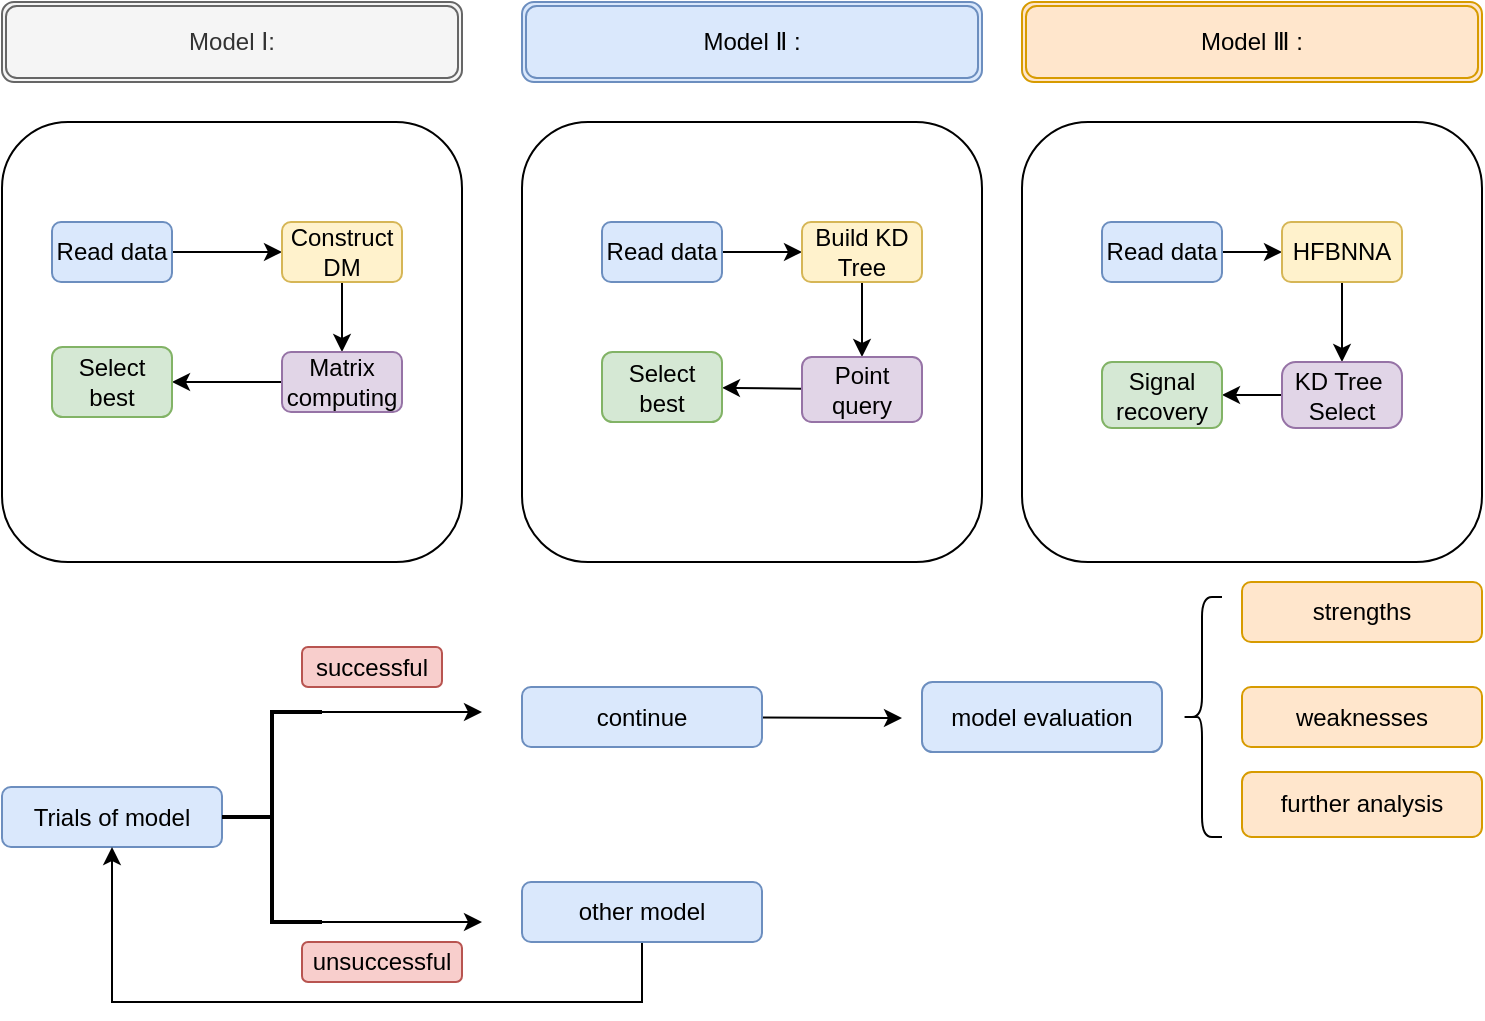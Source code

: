 <mxfile>
    <diagram name="第 1 页" id="RhUWfi05FmRQBHy3pZ3p">
        <mxGraphModel dx="1002" dy="563" grid="1" gridSize="10" guides="1" tooltips="1" connect="1" arrows="1" fold="1" page="1" pageScale="1" pageWidth="827" pageHeight="1169" math="0" shadow="0">
            <root>
                <mxCell id="0"/>
                <mxCell id="1" parent="0"/>
                <mxCell id="RASjmOdxJzoFBqnvzYFF-1" value="Trials of model" style="rounded=1;whiteSpace=wrap;html=1;fillColor=#dae8fc;strokeColor=#6c8ebf;" parent="1" vertex="1">
                    <mxGeometry x="20" y="412.5" width="110" height="30" as="geometry"/>
                </mxCell>
                <mxCell id="RASjmOdxJzoFBqnvzYFF-9" style="edgeStyle=none;rounded=0;orthogonalLoop=1;jettySize=auto;html=1;exitX=1;exitY=0;exitDx=0;exitDy=0;exitPerimeter=0;" parent="1" source="RASjmOdxJzoFBqnvzYFF-7" edge="1">
                    <mxGeometry relative="1" as="geometry">
                        <mxPoint x="260" y="375" as="targetPoint"/>
                    </mxGeometry>
                </mxCell>
                <mxCell id="RASjmOdxJzoFBqnvzYFF-10" style="edgeStyle=none;rounded=0;orthogonalLoop=1;jettySize=auto;html=1;exitX=1;exitY=1;exitDx=0;exitDy=0;exitPerimeter=0;" parent="1" source="RASjmOdxJzoFBqnvzYFF-7" edge="1">
                    <mxGeometry relative="1" as="geometry">
                        <mxPoint x="260" y="480" as="targetPoint"/>
                    </mxGeometry>
                </mxCell>
                <mxCell id="RASjmOdxJzoFBqnvzYFF-7" value="" style="strokeWidth=2;html=1;shape=mxgraph.flowchart.annotation_2;align=left;labelPosition=right;pointerEvents=1;" parent="1" vertex="1">
                    <mxGeometry x="130" y="375" width="50" height="105" as="geometry"/>
                </mxCell>
                <mxCell id="RASjmOdxJzoFBqnvzYFF-8" value="successful" style="rounded=1;whiteSpace=wrap;html=1;fillColor=#f8cecc;strokeColor=#b85450;" parent="1" vertex="1">
                    <mxGeometry x="170" y="342.5" width="70" height="20" as="geometry"/>
                </mxCell>
                <mxCell id="RASjmOdxJzoFBqnvzYFF-11" value="unsuccessful" style="rounded=1;whiteSpace=wrap;html=1;fillColor=#f8cecc;strokeColor=#b85450;" parent="1" vertex="1">
                    <mxGeometry x="170" y="490" width="80" height="20" as="geometry"/>
                </mxCell>
                <mxCell id="RASjmOdxJzoFBqnvzYFF-15" style="edgeStyle=none;rounded=0;orthogonalLoop=1;jettySize=auto;html=1;" parent="1" source="RASjmOdxJzoFBqnvzYFF-12" edge="1">
                    <mxGeometry relative="1" as="geometry">
                        <mxPoint x="470" y="378" as="targetPoint"/>
                    </mxGeometry>
                </mxCell>
                <mxCell id="RASjmOdxJzoFBqnvzYFF-12" value="continue" style="rounded=1;whiteSpace=wrap;html=1;fillColor=#dae8fc;strokeColor=#6c8ebf;" parent="1" vertex="1">
                    <mxGeometry x="280" y="362.5" width="120" height="30" as="geometry"/>
                </mxCell>
                <mxCell id="RASjmOdxJzoFBqnvzYFF-14" style="edgeStyle=none;rounded=0;orthogonalLoop=1;jettySize=auto;html=1;entryX=0.5;entryY=1;entryDx=0;entryDy=0;" parent="1" source="RASjmOdxJzoFBqnvzYFF-13" target="RASjmOdxJzoFBqnvzYFF-1" edge="1">
                    <mxGeometry relative="1" as="geometry">
                        <Array as="points">
                            <mxPoint x="340" y="520"/>
                            <mxPoint x="75" y="520"/>
                        </Array>
                    </mxGeometry>
                </mxCell>
                <mxCell id="RASjmOdxJzoFBqnvzYFF-13" value="other model" style="rounded=1;whiteSpace=wrap;html=1;fillColor=#dae8fc;strokeColor=#6c8ebf;" parent="1" vertex="1">
                    <mxGeometry x="280" y="460" width="120" height="30" as="geometry"/>
                </mxCell>
                <mxCell id="RASjmOdxJzoFBqnvzYFF-16" value="model evaluation" style="rounded=1;whiteSpace=wrap;html=1;fillColor=#dae8fc;strokeColor=#6c8ebf;" parent="1" vertex="1">
                    <mxGeometry x="480" y="360" width="120" height="35" as="geometry"/>
                </mxCell>
                <mxCell id="RASjmOdxJzoFBqnvzYFF-17" value="" style="shape=curlyBracket;whiteSpace=wrap;html=1;rounded=1;labelPosition=left;verticalLabelPosition=middle;align=right;verticalAlign=middle;size=0.5;" parent="1" vertex="1">
                    <mxGeometry x="610" y="317.5" width="20" height="120" as="geometry"/>
                </mxCell>
                <mxCell id="RASjmOdxJzoFBqnvzYFF-21" value="strengths" style="rounded=1;whiteSpace=wrap;html=1;fillColor=#ffe6cc;strokeColor=#d79b00;" parent="1" vertex="1">
                    <mxGeometry x="640" y="310" width="120" height="30" as="geometry"/>
                </mxCell>
                <mxCell id="RASjmOdxJzoFBqnvzYFF-22" value="weaknesses" style="rounded=1;whiteSpace=wrap;html=1;fillColor=#ffe6cc;strokeColor=#d79b00;" parent="1" vertex="1">
                    <mxGeometry x="640" y="362.5" width="120" height="30" as="geometry"/>
                </mxCell>
                <mxCell id="RASjmOdxJzoFBqnvzYFF-23" value="further analysis" style="rounded=1;whiteSpace=wrap;html=1;fillColor=#ffe6cc;strokeColor=#d79b00;" parent="1" vertex="1">
                    <mxGeometry x="640" y="405" width="120" height="32.5" as="geometry"/>
                </mxCell>
                <mxCell id="RASjmOdxJzoFBqnvzYFF-24" value="Model Ⅰ:" style="shape=ext;double=1;rounded=1;whiteSpace=wrap;html=1;fillColor=#f5f5f5;fontColor=#333333;strokeColor=#666666;" parent="1" vertex="1">
                    <mxGeometry x="20" y="20" width="230" height="40" as="geometry"/>
                </mxCell>
                <mxCell id="RASjmOdxJzoFBqnvzYFF-26" value="Model Ⅱ :" style="shape=ext;double=1;rounded=1;whiteSpace=wrap;html=1;fillColor=#dae8fc;strokeColor=#6c8ebf;" parent="1" vertex="1">
                    <mxGeometry x="280" y="20" width="230" height="40" as="geometry"/>
                </mxCell>
                <mxCell id="RASjmOdxJzoFBqnvzYFF-27" value="Model Ⅲ :" style="shape=ext;double=1;rounded=1;whiteSpace=wrap;html=1;fillColor=#ffe6cc;strokeColor=#d79b00;" parent="1" vertex="1">
                    <mxGeometry x="530" y="20" width="230" height="40" as="geometry"/>
                </mxCell>
                <mxCell id="RASjmOdxJzoFBqnvzYFF-29" value="" style="rounded=1;whiteSpace=wrap;html=1;" parent="1" vertex="1">
                    <mxGeometry x="280" y="80" width="230" height="220" as="geometry"/>
                </mxCell>
                <mxCell id="RASjmOdxJzoFBqnvzYFF-30" value="" style="rounded=1;whiteSpace=wrap;html=1;" parent="1" vertex="1">
                    <mxGeometry x="530" y="80" width="230" height="220" as="geometry"/>
                </mxCell>
                <mxCell id="RASjmOdxJzoFBqnvzYFF-31" value="" style="rounded=1;whiteSpace=wrap;html=1;" parent="1" vertex="1">
                    <mxGeometry x="20" y="80" width="230" height="220" as="geometry"/>
                </mxCell>
                <mxCell id="RASjmOdxJzoFBqnvzYFF-33" style="edgeStyle=none;rounded=0;orthogonalLoop=1;jettySize=auto;html=1;exitX=0.25;exitY=0;exitDx=0;exitDy=0;" parent="1" source="RASjmOdxJzoFBqnvzYFF-21" target="RASjmOdxJzoFBqnvzYFF-21" edge="1">
                    <mxGeometry relative="1" as="geometry"/>
                </mxCell>
                <mxCell id="5" style="edgeStyle=none;html=1;entryX=0;entryY=0.5;entryDx=0;entryDy=0;" edge="1" parent="1" source="3" target="4">
                    <mxGeometry relative="1" as="geometry"/>
                </mxCell>
                <mxCell id="3" value="Read data" style="rounded=1;whiteSpace=wrap;html=1;fillColor=#dae8fc;strokeColor=#6c8ebf;" vertex="1" parent="1">
                    <mxGeometry x="45" y="130" width="60" height="30" as="geometry"/>
                </mxCell>
                <mxCell id="7" value="" style="edgeStyle=none;html=1;" edge="1" parent="1" source="4" target="6">
                    <mxGeometry relative="1" as="geometry"/>
                </mxCell>
                <mxCell id="4" value="Construct DM" style="rounded=1;whiteSpace=wrap;html=1;fillColor=#fff2cc;strokeColor=#d6b656;" vertex="1" parent="1">
                    <mxGeometry x="160" y="130" width="60" height="30" as="geometry"/>
                </mxCell>
                <mxCell id="9" style="edgeStyle=none;html=1;entryX=1;entryY=0.5;entryDx=0;entryDy=0;" edge="1" parent="1" source="6" target="8">
                    <mxGeometry relative="1" as="geometry"/>
                </mxCell>
                <mxCell id="6" value="Matrix computing" style="rounded=1;whiteSpace=wrap;html=1;fillColor=#e1d5e7;strokeColor=#9673a6;" vertex="1" parent="1">
                    <mxGeometry x="160" y="195" width="60" height="30" as="geometry"/>
                </mxCell>
                <mxCell id="8" value="Select best" style="rounded=1;whiteSpace=wrap;html=1;fillColor=#d5e8d4;strokeColor=#82b366;" vertex="1" parent="1">
                    <mxGeometry x="45" y="192.5" width="60" height="35" as="geometry"/>
                </mxCell>
                <mxCell id="19" value="" style="edgeStyle=none;html=1;" edge="1" parent="1" source="15" target="16">
                    <mxGeometry relative="1" as="geometry"/>
                </mxCell>
                <mxCell id="15" value="Read data" style="rounded=1;whiteSpace=wrap;html=1;fillColor=#dae8fc;strokeColor=#6c8ebf;" vertex="1" parent="1">
                    <mxGeometry x="320" y="130" width="60" height="30" as="geometry"/>
                </mxCell>
                <mxCell id="18" value="" style="edgeStyle=none;html=1;" edge="1" parent="1" source="16" target="17">
                    <mxGeometry relative="1" as="geometry"/>
                </mxCell>
                <mxCell id="16" value="Build KD Tree" style="rounded=1;whiteSpace=wrap;html=1;fillColor=#fff2cc;strokeColor=#d6b656;" vertex="1" parent="1">
                    <mxGeometry x="420" y="130" width="60" height="30" as="geometry"/>
                </mxCell>
                <mxCell id="22" value="" style="edgeStyle=none;html=1;" edge="1" parent="1" source="17" target="21">
                    <mxGeometry relative="1" as="geometry"/>
                </mxCell>
                <mxCell id="17" value="Point query" style="rounded=1;whiteSpace=wrap;html=1;fillColor=#e1d5e7;strokeColor=#9673a6;" vertex="1" parent="1">
                    <mxGeometry x="420" y="197.5" width="60" height="32.5" as="geometry"/>
                </mxCell>
                <mxCell id="21" value="Select best" style="rounded=1;whiteSpace=wrap;html=1;fillColor=#d5e8d4;strokeColor=#82b366;" vertex="1" parent="1">
                    <mxGeometry x="320" y="195" width="60" height="35" as="geometry"/>
                </mxCell>
                <mxCell id="27" value="" style="edgeStyle=none;html=1;" edge="1" parent="1" source="24" target="25">
                    <mxGeometry relative="1" as="geometry"/>
                </mxCell>
                <mxCell id="24" value="Read data" style="rounded=1;whiteSpace=wrap;html=1;fillColor=#dae8fc;strokeColor=#6c8ebf;" vertex="1" parent="1">
                    <mxGeometry x="570" y="130" width="60" height="30" as="geometry"/>
                </mxCell>
                <mxCell id="31" value="" style="edgeStyle=none;html=1;" edge="1" parent="1" source="25" target="30">
                    <mxGeometry relative="1" as="geometry"/>
                </mxCell>
                <mxCell id="25" value="HFBNNA" style="rounded=1;whiteSpace=wrap;html=1;fillColor=#fff2cc;strokeColor=#d6b656;" vertex="1" parent="1">
                    <mxGeometry x="660" y="130" width="60" height="30" as="geometry"/>
                </mxCell>
                <mxCell id="33" value="" style="edgeStyle=none;html=1;" edge="1" parent="1" source="30" target="32">
                    <mxGeometry relative="1" as="geometry"/>
                </mxCell>
                <mxCell id="30" value="KD Tree&amp;nbsp;&lt;br&gt;Select" style="rounded=1;whiteSpace=wrap;html=1;arcSize=21;fillColor=#e1d5e7;strokeColor=#9673a6;" vertex="1" parent="1">
                    <mxGeometry x="660" y="200" width="60" height="33" as="geometry"/>
                </mxCell>
                <mxCell id="32" value="Signal recovery" style="rounded=1;whiteSpace=wrap;html=1;fillColor=#d5e8d4;strokeColor=#82b366;" vertex="1" parent="1">
                    <mxGeometry x="570" y="200" width="60" height="33" as="geometry"/>
                </mxCell>
            </root>
        </mxGraphModel>
    </diagram>
</mxfile>